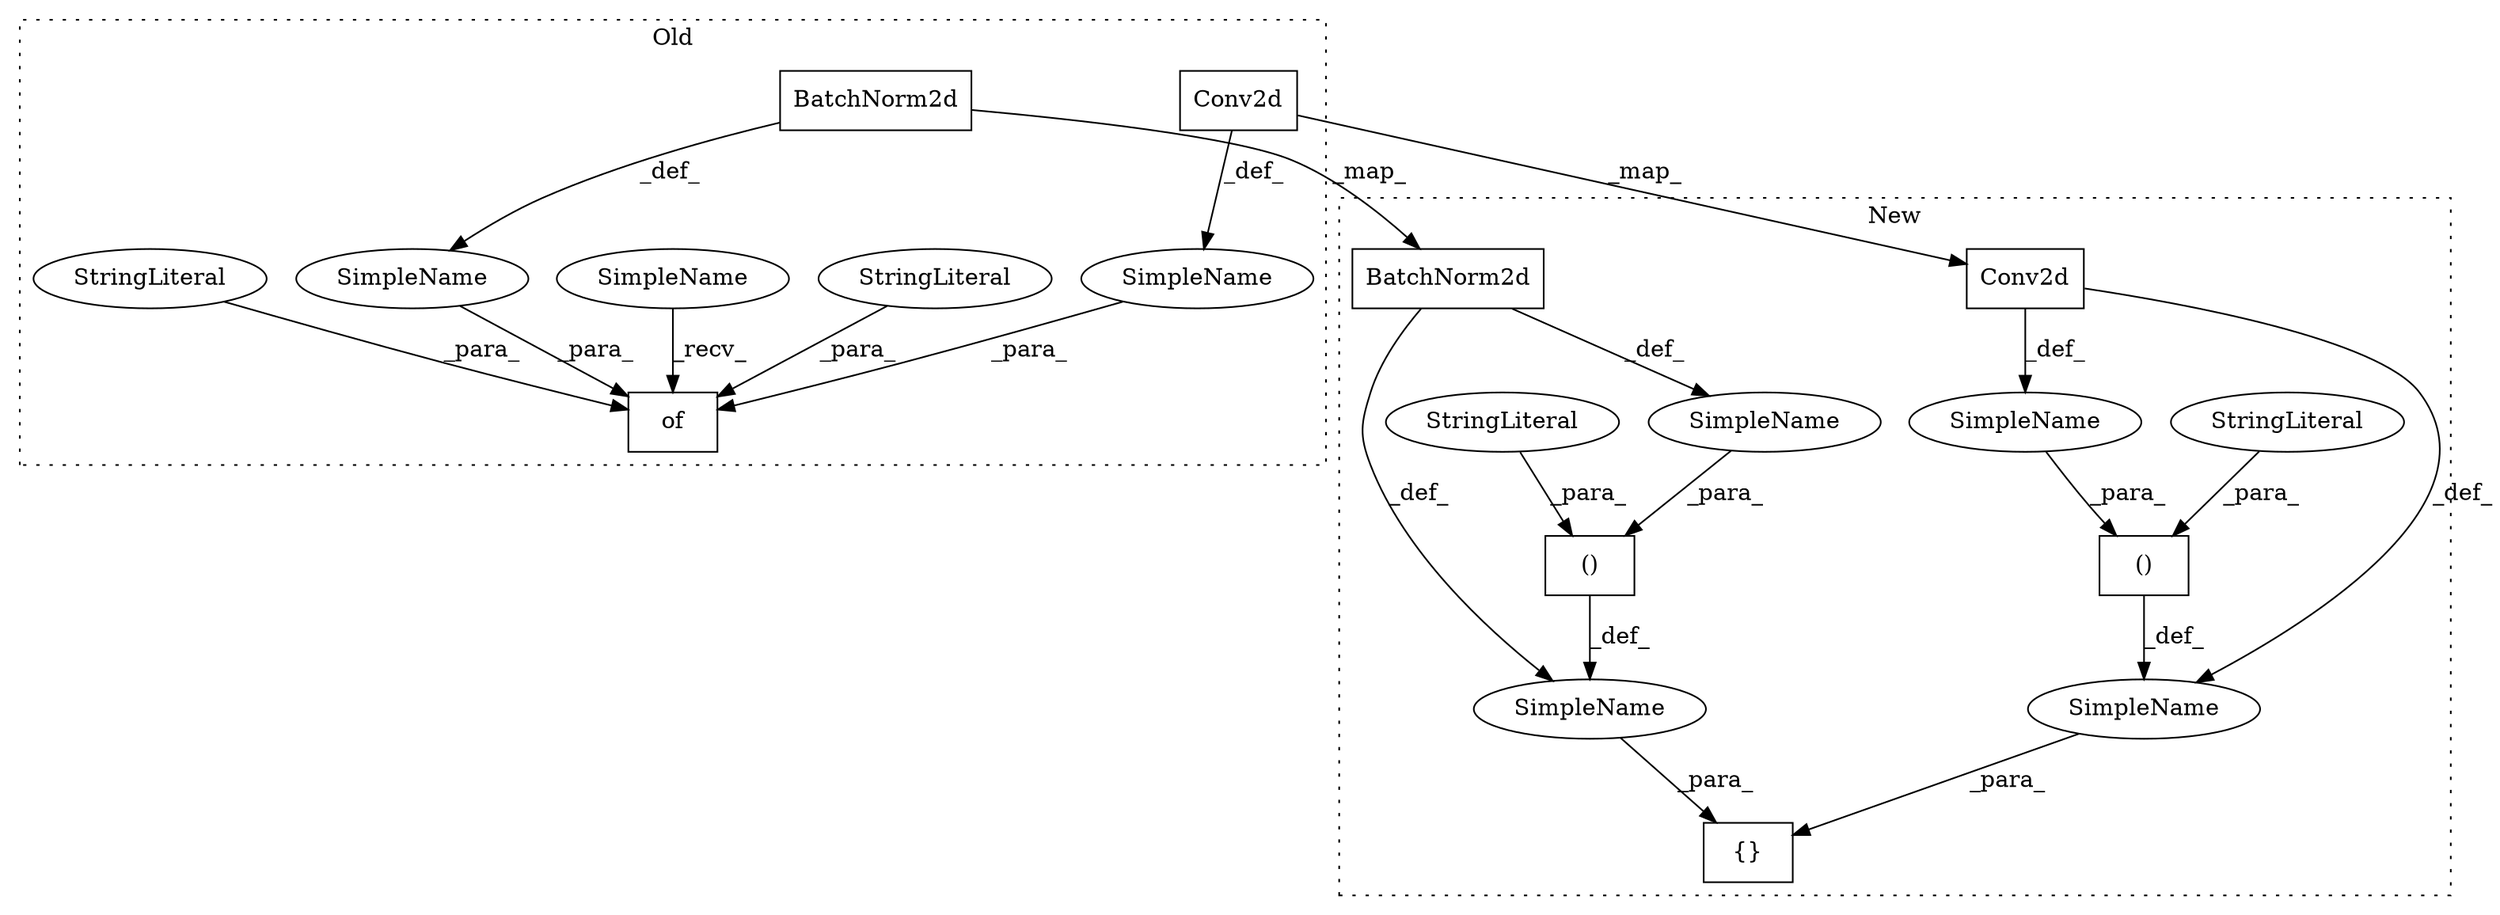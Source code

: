digraph G {
subgraph cluster0 {
1 [label="BatchNorm2d" a="32" s="13900,13923" l="12,1" shape="box"];
12 [label="SimpleName" a="42" s="" l="" shape="ellipse"];
13 [label="of" a="32" s="13806,13946" l="3,1" shape="box"];
14 [label="SimpleName" a="42" s="" l="" shape="ellipse"];
15 [label="StringLiteral" a="45" s="13892" l="4" shape="ellipse"];
17 [label="Conv2d" a="32" s="13819,13890" l="7,1" shape="box"];
18 [label="StringLiteral" a="45" s="13809" l="6" shape="ellipse"];
19 [label="SimpleName" a="42" s="13802" l="3" shape="ellipse"];
label = "Old";
style="dotted";
}
subgraph cluster1 {
2 [label="BatchNorm2d" a="32" s="14001,14024" l="12,1" shape="box"];
3 [label="()" a="106" s="13981" l="44" shape="box"];
4 [label="{}" a="4" s="13874,14065" l="6,2" shape="box"];
5 [label="()" a="106" s="13880" l="94" shape="box"];
6 [label="SimpleName" a="42" s="" l="" shape="ellipse"];
7 [label="SimpleName" a="42" s="" l="" shape="ellipse"];
8 [label="SimpleName" a="42" s="" l="" shape="ellipse"];
9 [label="SimpleName" a="42" s="" l="" shape="ellipse"];
10 [label="StringLiteral" a="45" s="13981" l="4" shape="ellipse"];
11 [label="StringLiteral" a="45" s="13880" l="6" shape="ellipse"];
16 [label="Conv2d" a="32" s="13902,13973" l="7,1" shape="box"];
label = "New";
style="dotted";
}
1 -> 12 [label="_def_"];
1 -> 2 [label="_map_"];
2 -> 9 [label="_def_"];
2 -> 6 [label="_def_"];
3 -> 6 [label="_def_"];
5 -> 7 [label="_def_"];
6 -> 4 [label="_para_"];
7 -> 4 [label="_para_"];
8 -> 5 [label="_para_"];
9 -> 3 [label="_para_"];
10 -> 3 [label="_para_"];
11 -> 5 [label="_para_"];
12 -> 13 [label="_para_"];
14 -> 13 [label="_para_"];
15 -> 13 [label="_para_"];
16 -> 8 [label="_def_"];
16 -> 7 [label="_def_"];
17 -> 16 [label="_map_"];
17 -> 14 [label="_def_"];
18 -> 13 [label="_para_"];
19 -> 13 [label="_recv_"];
}